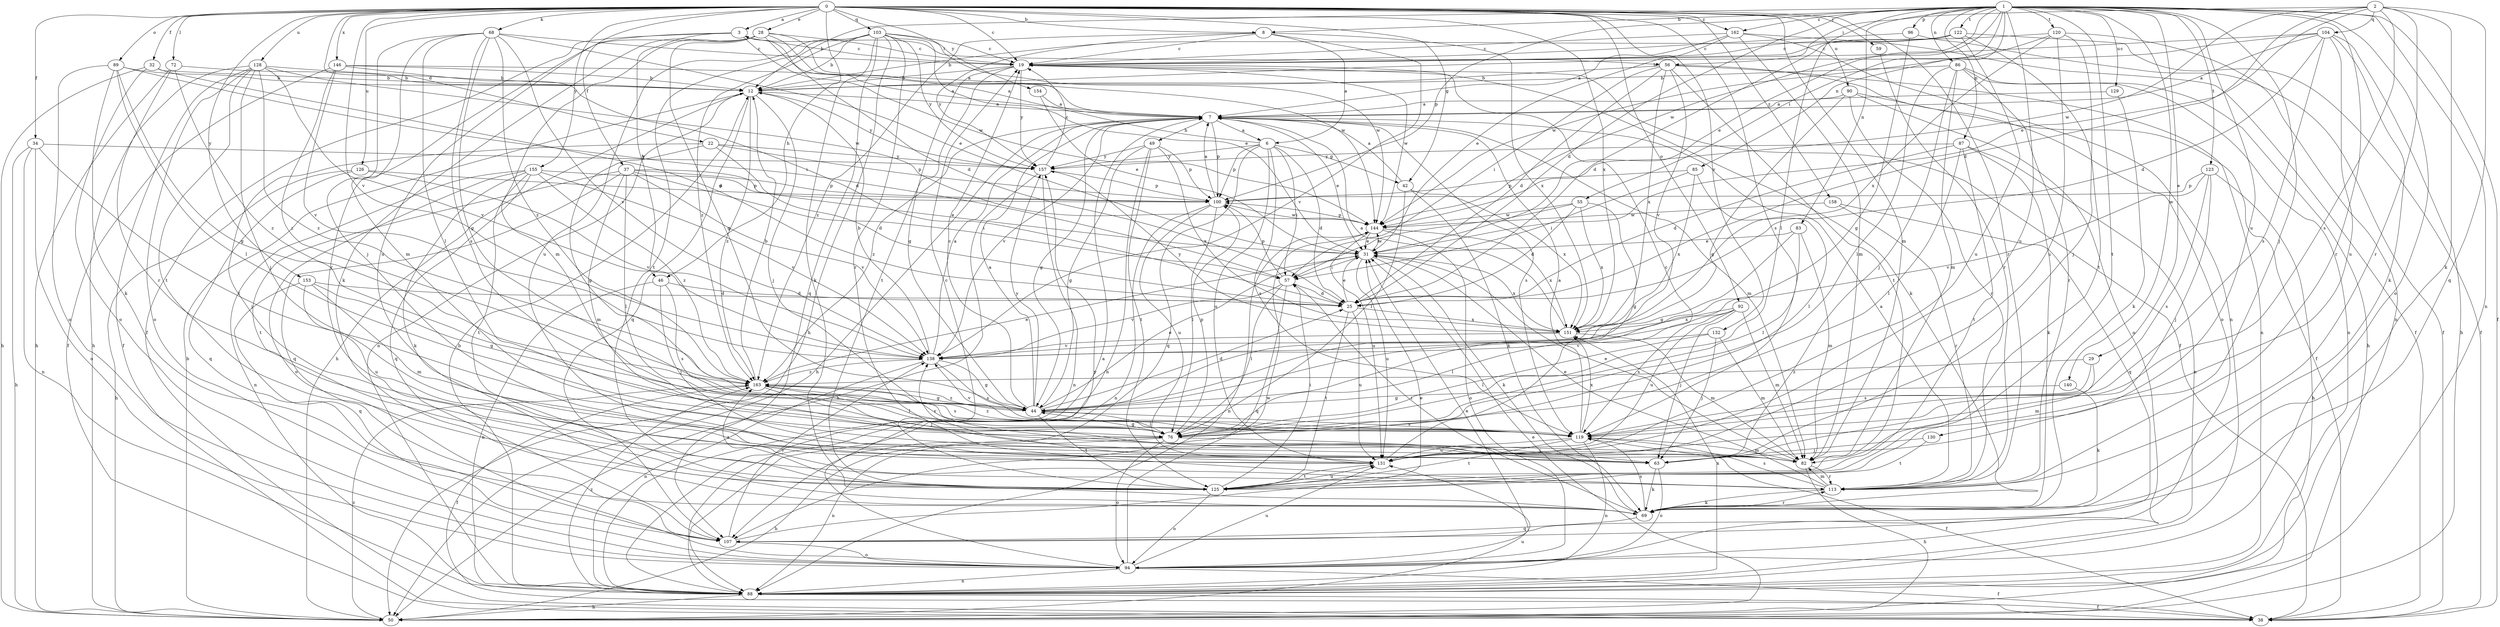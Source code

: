 strict digraph  {
0;
1;
2;
3;
6;
7;
8;
12;
19;
22;
25;
28;
29;
31;
32;
34;
37;
38;
42;
44;
46;
49;
50;
55;
56;
57;
59;
63;
68;
69;
72;
76;
82;
83;
85;
86;
87;
88;
89;
90;
92;
94;
96;
100;
103;
104;
107;
113;
119;
120;
122;
123;
125;
126;
128;
129;
130;
131;
132;
138;
140;
144;
146;
151;
153;
154;
155;
157;
158;
162;
163;
0 -> 3  [label=a];
0 -> 8  [label=b];
0 -> 19  [label=c];
0 -> 22  [label=d];
0 -> 28  [label=e];
0 -> 32  [label=f];
0 -> 34  [label=f];
0 -> 37  [label=f];
0 -> 42  [label=g];
0 -> 46  [label=h];
0 -> 59  [label=j];
0 -> 68  [label=k];
0 -> 72  [label=l];
0 -> 82  [label=m];
0 -> 89  [label=o];
0 -> 90  [label=o];
0 -> 92  [label=o];
0 -> 103  [label=q];
0 -> 113  [label=r];
0 -> 119  [label=s];
0 -> 126  [label=u];
0 -> 128  [label=u];
0 -> 132  [label=v];
0 -> 138  [label=v];
0 -> 146  [label=x];
0 -> 151  [label=x];
0 -> 153  [label=y];
0 -> 154  [label=y];
0 -> 155  [label=y];
0 -> 158  [label=z];
0 -> 162  [label=z];
1 -> 8  [label=b];
1 -> 12  [label=b];
1 -> 25  [label=d];
1 -> 29  [label=e];
1 -> 31  [label=e];
1 -> 38  [label=f];
1 -> 55  [label=i];
1 -> 63  [label=j];
1 -> 76  [label=l];
1 -> 83  [label=n];
1 -> 85  [label=n];
1 -> 86  [label=n];
1 -> 87  [label=n];
1 -> 88  [label=n];
1 -> 94  [label=o];
1 -> 96  [label=p];
1 -> 100  [label=p];
1 -> 113  [label=r];
1 -> 120  [label=t];
1 -> 122  [label=t];
1 -> 123  [label=t];
1 -> 125  [label=t];
1 -> 129  [label=u];
1 -> 130  [label=u];
1 -> 131  [label=u];
1 -> 140  [label=w];
1 -> 144  [label=w];
1 -> 162  [label=z];
2 -> 25  [label=d];
2 -> 31  [label=e];
2 -> 56  [label=i];
2 -> 69  [label=k];
2 -> 104  [label=q];
2 -> 107  [label=q];
2 -> 113  [label=r];
2 -> 119  [label=s];
2 -> 144  [label=w];
3 -> 19  [label=c];
3 -> 38  [label=f];
3 -> 46  [label=h];
3 -> 56  [label=i];
3 -> 131  [label=u];
3 -> 144  [label=w];
6 -> 3  [label=a];
6 -> 25  [label=d];
6 -> 42  [label=g];
6 -> 57  [label=i];
6 -> 100  [label=p];
6 -> 107  [label=q];
6 -> 119  [label=s];
6 -> 131  [label=u];
6 -> 157  [label=y];
7 -> 6  [label=a];
7 -> 31  [label=e];
7 -> 44  [label=g];
7 -> 49  [label=h];
7 -> 50  [label=h];
7 -> 82  [label=m];
7 -> 100  [label=p];
7 -> 119  [label=s];
7 -> 138  [label=v];
7 -> 163  [label=z];
8 -> 6  [label=a];
8 -> 19  [label=c];
8 -> 138  [label=v];
8 -> 151  [label=x];
8 -> 157  [label=y];
8 -> 163  [label=z];
12 -> 7  [label=a];
12 -> 50  [label=h];
12 -> 63  [label=j];
12 -> 88  [label=n];
12 -> 107  [label=q];
12 -> 157  [label=y];
12 -> 163  [label=z];
19 -> 12  [label=b];
19 -> 38  [label=f];
19 -> 44  [label=g];
19 -> 69  [label=k];
19 -> 125  [label=t];
19 -> 144  [label=w];
19 -> 157  [label=y];
22 -> 25  [label=d];
22 -> 44  [label=g];
22 -> 63  [label=j];
22 -> 100  [label=p];
22 -> 157  [label=y];
25 -> 31  [label=e];
25 -> 125  [label=t];
25 -> 131  [label=u];
25 -> 151  [label=x];
28 -> 7  [label=a];
28 -> 19  [label=c];
28 -> 25  [label=d];
28 -> 44  [label=g];
28 -> 69  [label=k];
28 -> 82  [label=m];
28 -> 113  [label=r];
28 -> 144  [label=w];
29 -> 82  [label=m];
29 -> 119  [label=s];
29 -> 163  [label=z];
31 -> 57  [label=i];
31 -> 69  [label=k];
31 -> 131  [label=u];
31 -> 144  [label=w];
31 -> 151  [label=x];
32 -> 12  [label=b];
32 -> 25  [label=d];
32 -> 50  [label=h];
32 -> 94  [label=o];
34 -> 50  [label=h];
34 -> 76  [label=l];
34 -> 88  [label=n];
34 -> 94  [label=o];
34 -> 157  [label=y];
37 -> 31  [label=e];
37 -> 57  [label=i];
37 -> 76  [label=l];
37 -> 82  [label=m];
37 -> 100  [label=p];
37 -> 107  [label=q];
37 -> 125  [label=t];
37 -> 138  [label=v];
42 -> 7  [label=a];
42 -> 69  [label=k];
42 -> 76  [label=l];
42 -> 151  [label=x];
44 -> 7  [label=a];
44 -> 19  [label=c];
44 -> 25  [label=d];
44 -> 31  [label=e];
44 -> 76  [label=l];
44 -> 119  [label=s];
44 -> 125  [label=t];
44 -> 157  [label=y];
44 -> 163  [label=z];
46 -> 25  [label=d];
46 -> 63  [label=j];
46 -> 88  [label=n];
46 -> 119  [label=s];
49 -> 44  [label=g];
49 -> 88  [label=n];
49 -> 100  [label=p];
49 -> 125  [label=t];
49 -> 151  [label=x];
49 -> 157  [label=y];
50 -> 12  [label=b];
50 -> 31  [label=e];
50 -> 131  [label=u];
50 -> 163  [label=z];
55 -> 25  [label=d];
55 -> 44  [label=g];
55 -> 57  [label=i];
55 -> 144  [label=w];
55 -> 151  [label=x];
56 -> 12  [label=b];
56 -> 25  [label=d];
56 -> 57  [label=i];
56 -> 88  [label=n];
56 -> 94  [label=o];
56 -> 125  [label=t];
56 -> 138  [label=v];
56 -> 151  [label=x];
57 -> 25  [label=d];
57 -> 76  [label=l];
57 -> 100  [label=p];
57 -> 107  [label=q];
57 -> 138  [label=v];
59 -> 113  [label=r];
63 -> 69  [label=k];
63 -> 94  [label=o];
68 -> 19  [label=c];
68 -> 31  [label=e];
68 -> 44  [label=g];
68 -> 63  [label=j];
68 -> 76  [label=l];
68 -> 82  [label=m];
68 -> 119  [label=s];
68 -> 138  [label=v];
68 -> 163  [label=z];
69 -> 57  [label=i];
69 -> 107  [label=q];
69 -> 113  [label=r];
69 -> 119  [label=s];
72 -> 12  [label=b];
72 -> 50  [label=h];
72 -> 113  [label=r];
72 -> 163  [label=z];
76 -> 44  [label=g];
76 -> 50  [label=h];
76 -> 63  [label=j];
76 -> 88  [label=n];
76 -> 94  [label=o];
76 -> 100  [label=p];
82 -> 31  [label=e];
82 -> 50  [label=h];
82 -> 113  [label=r];
83 -> 31  [label=e];
83 -> 44  [label=g];
83 -> 76  [label=l];
83 -> 82  [label=m];
85 -> 57  [label=i];
85 -> 76  [label=l];
85 -> 100  [label=p];
85 -> 151  [label=x];
86 -> 12  [label=b];
86 -> 50  [label=h];
86 -> 63  [label=j];
86 -> 76  [label=l];
86 -> 82  [label=m];
86 -> 88  [label=n];
86 -> 113  [label=r];
87 -> 25  [label=d];
87 -> 69  [label=k];
87 -> 76  [label=l];
87 -> 88  [label=n];
87 -> 125  [label=t];
87 -> 157  [label=y];
88 -> 7  [label=a];
88 -> 12  [label=b];
88 -> 38  [label=f];
88 -> 50  [label=h];
88 -> 151  [label=x];
88 -> 163  [label=z];
89 -> 12  [label=b];
89 -> 44  [label=g];
89 -> 57  [label=i];
89 -> 69  [label=k];
89 -> 76  [label=l];
89 -> 94  [label=o];
90 -> 7  [label=a];
90 -> 38  [label=f];
90 -> 44  [label=g];
90 -> 94  [label=o];
90 -> 113  [label=r];
92 -> 63  [label=j];
92 -> 76  [label=l];
92 -> 82  [label=m];
92 -> 119  [label=s];
92 -> 131  [label=u];
92 -> 151  [label=x];
94 -> 31  [label=e];
94 -> 38  [label=f];
94 -> 88  [label=n];
94 -> 131  [label=u];
94 -> 144  [label=w];
94 -> 157  [label=y];
96 -> 19  [label=c];
96 -> 38  [label=f];
96 -> 44  [label=g];
100 -> 7  [label=a];
100 -> 76  [label=l];
100 -> 88  [label=n];
100 -> 131  [label=u];
100 -> 144  [label=w];
103 -> 12  [label=b];
103 -> 19  [label=c];
103 -> 31  [label=e];
103 -> 50  [label=h];
103 -> 69  [label=k];
103 -> 107  [label=q];
103 -> 113  [label=r];
103 -> 125  [label=t];
103 -> 131  [label=u];
103 -> 144  [label=w];
103 -> 157  [label=y];
103 -> 163  [label=z];
104 -> 7  [label=a];
104 -> 12  [label=b];
104 -> 19  [label=c];
104 -> 25  [label=d];
104 -> 50  [label=h];
104 -> 69  [label=k];
104 -> 119  [label=s];
104 -> 131  [label=u];
107 -> 31  [label=e];
107 -> 94  [label=o];
107 -> 138  [label=v];
113 -> 7  [label=a];
113 -> 31  [label=e];
113 -> 69  [label=k];
113 -> 82  [label=m];
113 -> 119  [label=s];
119 -> 7  [label=a];
119 -> 38  [label=f];
119 -> 82  [label=m];
119 -> 88  [label=n];
119 -> 125  [label=t];
119 -> 131  [label=u];
119 -> 138  [label=v];
119 -> 151  [label=x];
119 -> 163  [label=z];
120 -> 19  [label=c];
120 -> 63  [label=j];
120 -> 88  [label=n];
120 -> 131  [label=u];
120 -> 144  [label=w];
120 -> 151  [label=x];
122 -> 12  [label=b];
122 -> 19  [label=c];
122 -> 25  [label=d];
122 -> 38  [label=f];
122 -> 125  [label=t];
122 -> 131  [label=u];
123 -> 50  [label=h];
123 -> 63  [label=j];
123 -> 100  [label=p];
123 -> 119  [label=s];
123 -> 138  [label=v];
125 -> 19  [label=c];
125 -> 57  [label=i];
125 -> 94  [label=o];
125 -> 131  [label=u];
125 -> 163  [label=z];
126 -> 50  [label=h];
126 -> 100  [label=p];
126 -> 107  [label=q];
126 -> 138  [label=v];
128 -> 12  [label=b];
128 -> 38  [label=f];
128 -> 50  [label=h];
128 -> 63  [label=j];
128 -> 94  [label=o];
128 -> 125  [label=t];
128 -> 138  [label=v];
128 -> 144  [label=w];
128 -> 163  [label=z];
129 -> 7  [label=a];
129 -> 69  [label=k];
130 -> 63  [label=j];
130 -> 125  [label=t];
131 -> 19  [label=c];
131 -> 125  [label=t];
131 -> 138  [label=v];
132 -> 63  [label=j];
132 -> 76  [label=l];
132 -> 82  [label=m];
132 -> 138  [label=v];
138 -> 7  [label=a];
138 -> 12  [label=b];
138 -> 44  [label=g];
138 -> 88  [label=n];
138 -> 119  [label=s];
138 -> 163  [label=z];
140 -> 44  [label=g];
140 -> 69  [label=k];
144 -> 31  [label=e];
144 -> 88  [label=n];
144 -> 94  [label=o];
144 -> 100  [label=p];
144 -> 131  [label=u];
144 -> 151  [label=x];
146 -> 7  [label=a];
146 -> 12  [label=b];
146 -> 25  [label=d];
146 -> 38  [label=f];
146 -> 138  [label=v];
146 -> 163  [label=z];
151 -> 7  [label=a];
151 -> 82  [label=m];
151 -> 138  [label=v];
151 -> 157  [label=y];
153 -> 25  [label=d];
153 -> 44  [label=g];
153 -> 82  [label=m];
153 -> 107  [label=q];
153 -> 131  [label=u];
154 -> 7  [label=a];
154 -> 31  [label=e];
155 -> 69  [label=k];
155 -> 88  [label=n];
155 -> 94  [label=o];
155 -> 100  [label=p];
155 -> 107  [label=q];
155 -> 125  [label=t];
155 -> 138  [label=v];
155 -> 163  [label=z];
157 -> 19  [label=c];
157 -> 50  [label=h];
157 -> 88  [label=n];
157 -> 100  [label=p];
158 -> 107  [label=q];
158 -> 113  [label=r];
158 -> 144  [label=w];
162 -> 7  [label=a];
162 -> 19  [label=c];
162 -> 31  [label=e];
162 -> 38  [label=f];
162 -> 82  [label=m];
162 -> 88  [label=n];
163 -> 12  [label=b];
163 -> 31  [label=e];
163 -> 38  [label=f];
163 -> 44  [label=g];
163 -> 63  [label=j];
163 -> 76  [label=l];
163 -> 119  [label=s];
}
